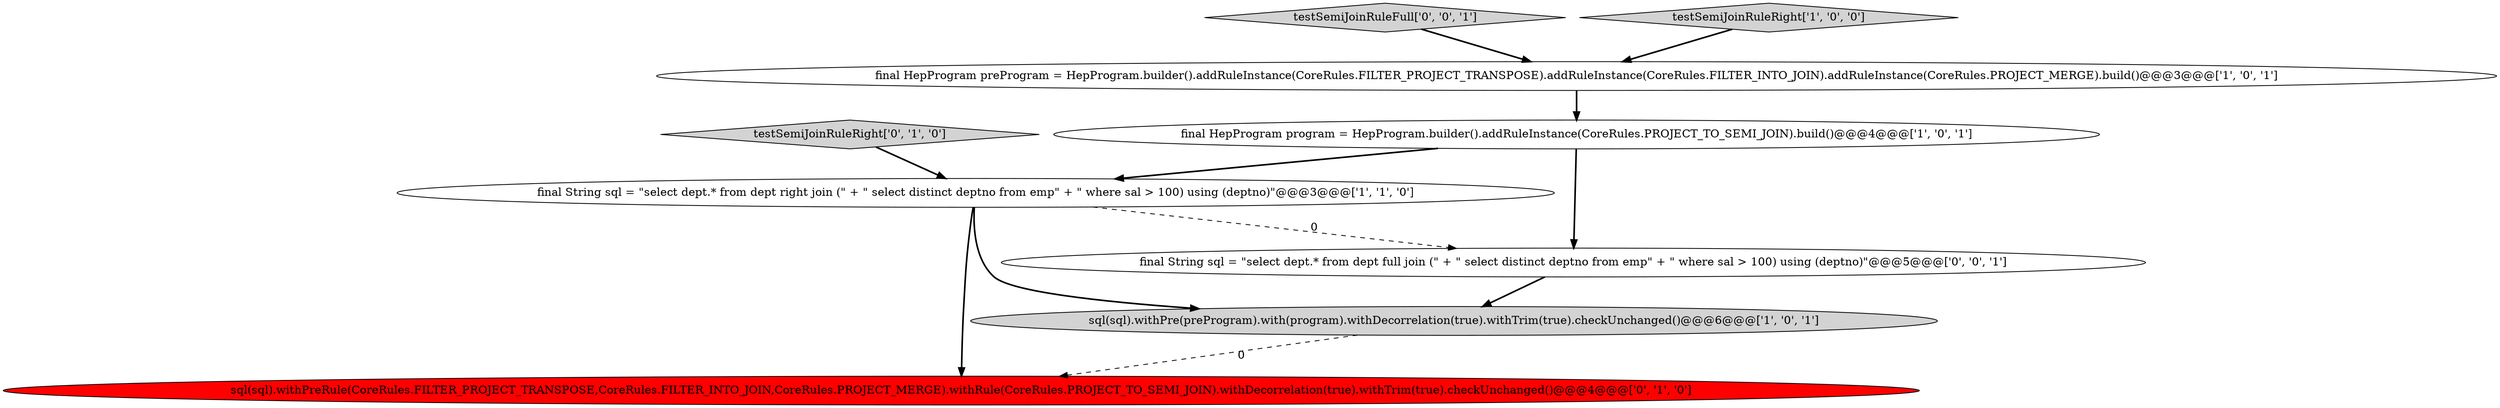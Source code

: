 digraph {
8 [style = filled, label = "testSemiJoinRuleFull['0', '0', '1']", fillcolor = lightgray, shape = diamond image = "AAA0AAABBB3BBB"];
3 [style = filled, label = "final HepProgram program = HepProgram.builder().addRuleInstance(CoreRules.PROJECT_TO_SEMI_JOIN).build()@@@4@@@['1', '0', '1']", fillcolor = white, shape = ellipse image = "AAA0AAABBB1BBB"];
1 [style = filled, label = "final HepProgram preProgram = HepProgram.builder().addRuleInstance(CoreRules.FILTER_PROJECT_TRANSPOSE).addRuleInstance(CoreRules.FILTER_INTO_JOIN).addRuleInstance(CoreRules.PROJECT_MERGE).build()@@@3@@@['1', '0', '1']", fillcolor = white, shape = ellipse image = "AAA0AAABBB1BBB"];
6 [style = filled, label = "sql(sql).withPreRule(CoreRules.FILTER_PROJECT_TRANSPOSE,CoreRules.FILTER_INTO_JOIN,CoreRules.PROJECT_MERGE).withRule(CoreRules.PROJECT_TO_SEMI_JOIN).withDecorrelation(true).withTrim(true).checkUnchanged()@@@4@@@['0', '1', '0']", fillcolor = red, shape = ellipse image = "AAA1AAABBB2BBB"];
4 [style = filled, label = "testSemiJoinRuleRight['1', '0', '0']", fillcolor = lightgray, shape = diamond image = "AAA0AAABBB1BBB"];
5 [style = filled, label = "testSemiJoinRuleRight['0', '1', '0']", fillcolor = lightgray, shape = diamond image = "AAA0AAABBB2BBB"];
7 [style = filled, label = "final String sql = \"select dept.* from dept full join (\" + \" select distinct deptno from emp\" + \" where sal > 100) using (deptno)\"@@@5@@@['0', '0', '1']", fillcolor = white, shape = ellipse image = "AAA0AAABBB3BBB"];
2 [style = filled, label = "sql(sql).withPre(preProgram).with(program).withDecorrelation(true).withTrim(true).checkUnchanged()@@@6@@@['1', '0', '1']", fillcolor = lightgray, shape = ellipse image = "AAA0AAABBB1BBB"];
0 [style = filled, label = "final String sql = \"select dept.* from dept right join (\" + \" select distinct deptno from emp\" + \" where sal > 100) using (deptno)\"@@@3@@@['1', '1', '0']", fillcolor = white, shape = ellipse image = "AAA0AAABBB1BBB"];
1->3 [style = bold, label=""];
8->1 [style = bold, label=""];
4->1 [style = bold, label=""];
5->0 [style = bold, label=""];
3->7 [style = bold, label=""];
0->7 [style = dashed, label="0"];
0->6 [style = bold, label=""];
7->2 [style = bold, label=""];
3->0 [style = bold, label=""];
0->2 [style = bold, label=""];
2->6 [style = dashed, label="0"];
}
